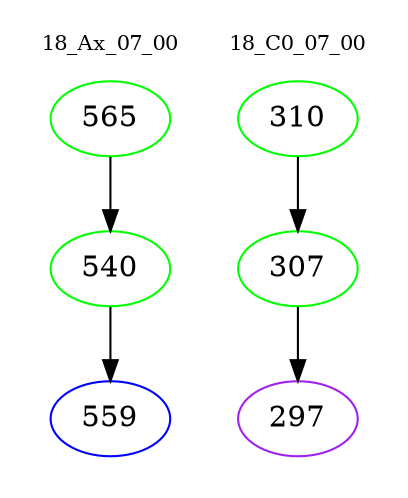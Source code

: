 digraph{
subgraph cluster_0 {
color = white
label = "18_Ax_07_00";
fontsize=10;
T0_565 [label="565", color="green"]
T0_565 -> T0_540 [color="black"]
T0_540 [label="540", color="green"]
T0_540 -> T0_559 [color="black"]
T0_559 [label="559", color="blue"]
}
subgraph cluster_1 {
color = white
label = "18_C0_07_00";
fontsize=10;
T1_310 [label="310", color="green"]
T1_310 -> T1_307 [color="black"]
T1_307 [label="307", color="green"]
T1_307 -> T1_297 [color="black"]
T1_297 [label="297", color="purple"]
}
}
